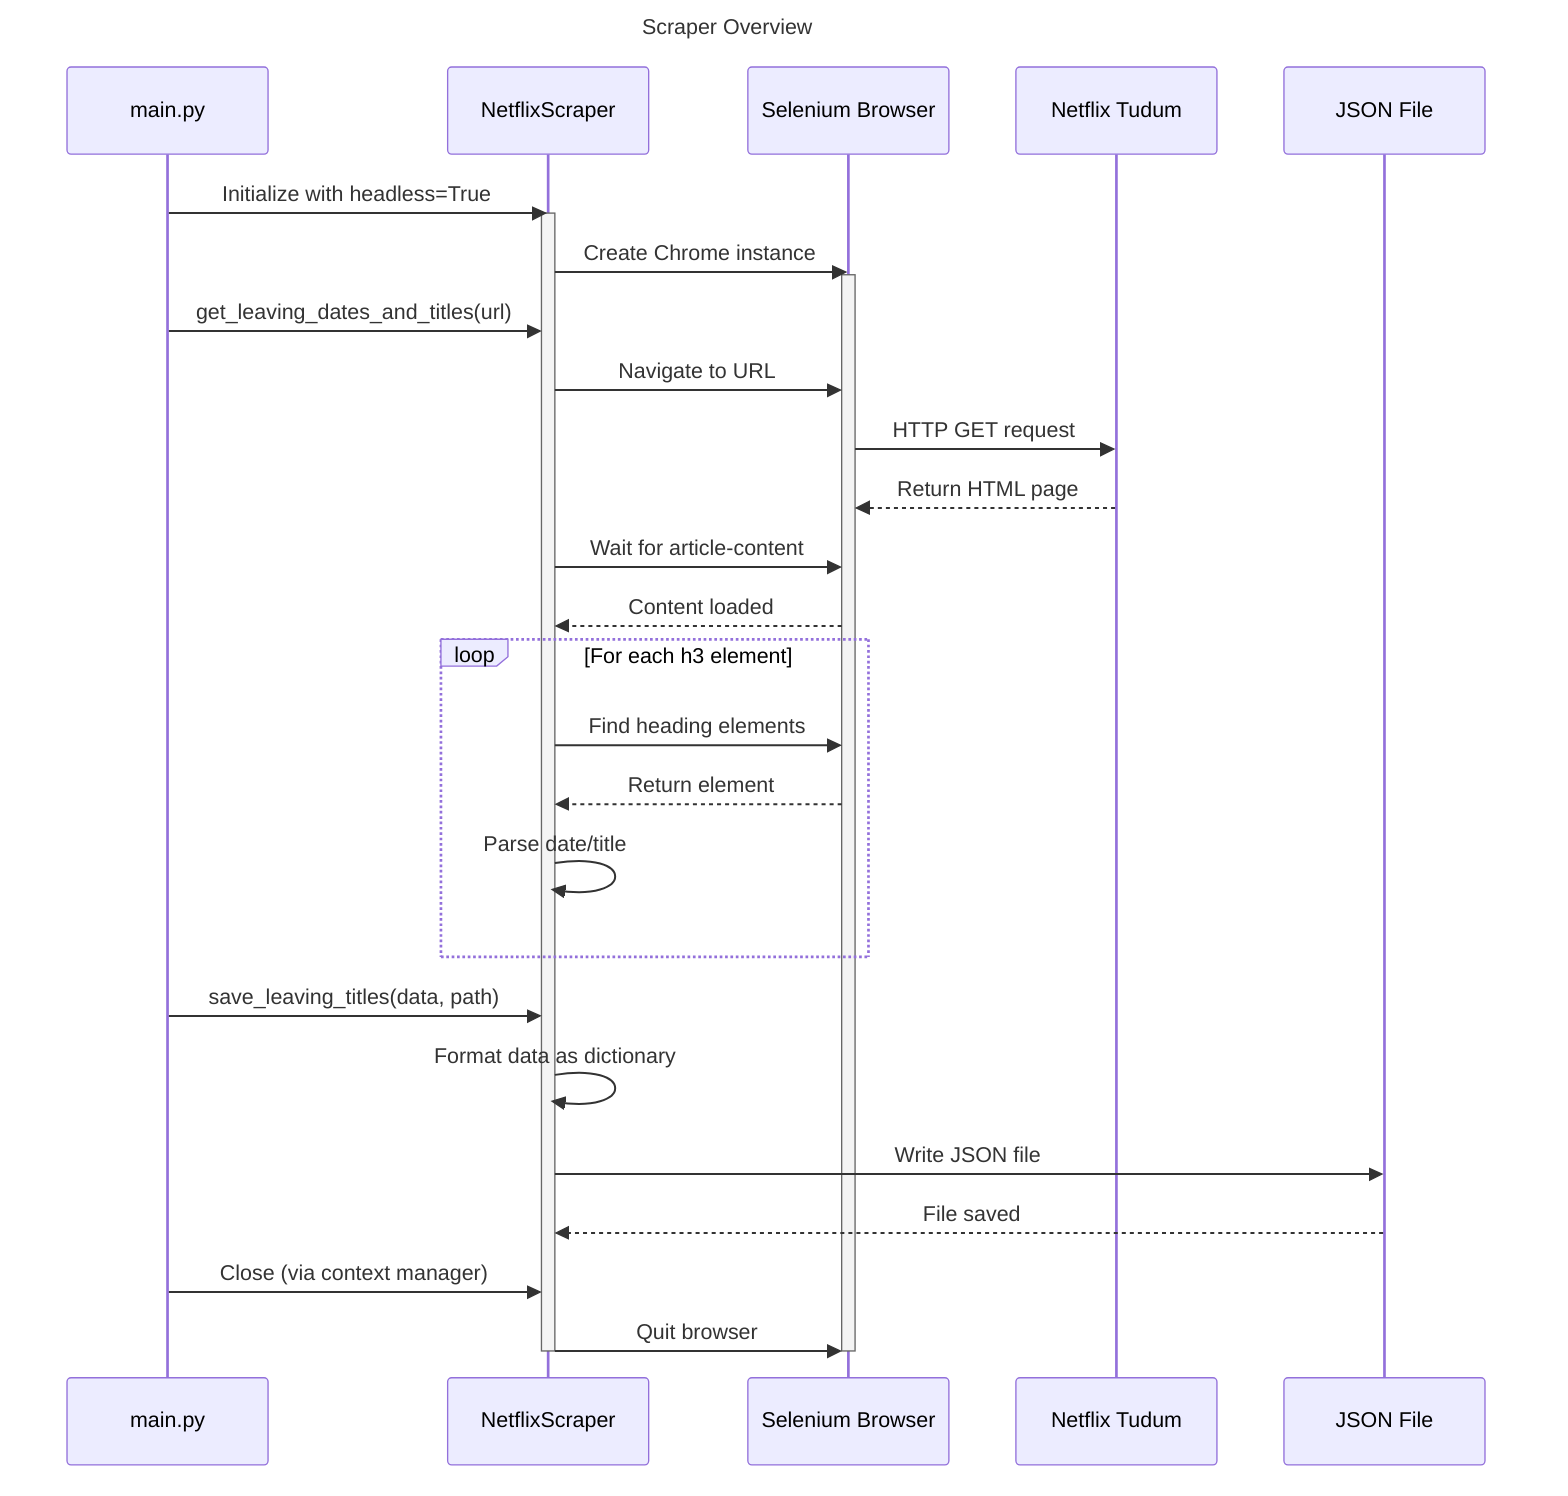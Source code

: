 ---
title: Scraper Overview
---
sequenceDiagram
    participant Script as main.py
    participant Scraper as NetflixScraper
    participant Browser as Selenium Browser
    participant Netflix as Netflix Tudum
    participant FileSystem as JSON File

    Script->>Scraper: Initialize with headless=True
    activate Scraper
    Scraper->>Browser: Create Chrome instance
    activate Browser

    Script->>Scraper: get_leaving_dates_and_titles(url)
    Scraper->>Browser: Navigate to URL
    Browser->>Netflix: HTTP GET request
    Netflix-->>Browser: Return HTML page
    
    Scraper->>Browser: Wait for article-content
    Browser-->>Scraper: Content loaded
    
    loop For each h3 element
        Scraper->>Browser: Find heading elements
        Browser-->>Scraper: Return element
        Scraper->>Scraper: Parse date/title
    end

    Script->>Scraper: save_leaving_titles(data, path)
    Scraper->>Scraper: Format data as dictionary
    Scraper->>FileSystem: Write JSON file
    FileSystem-->>Scraper: File saved

    Script->>Scraper: Close (via context manager)
    Scraper->>Browser: Quit browser
    deactivate Browser
    deactivate Scraper